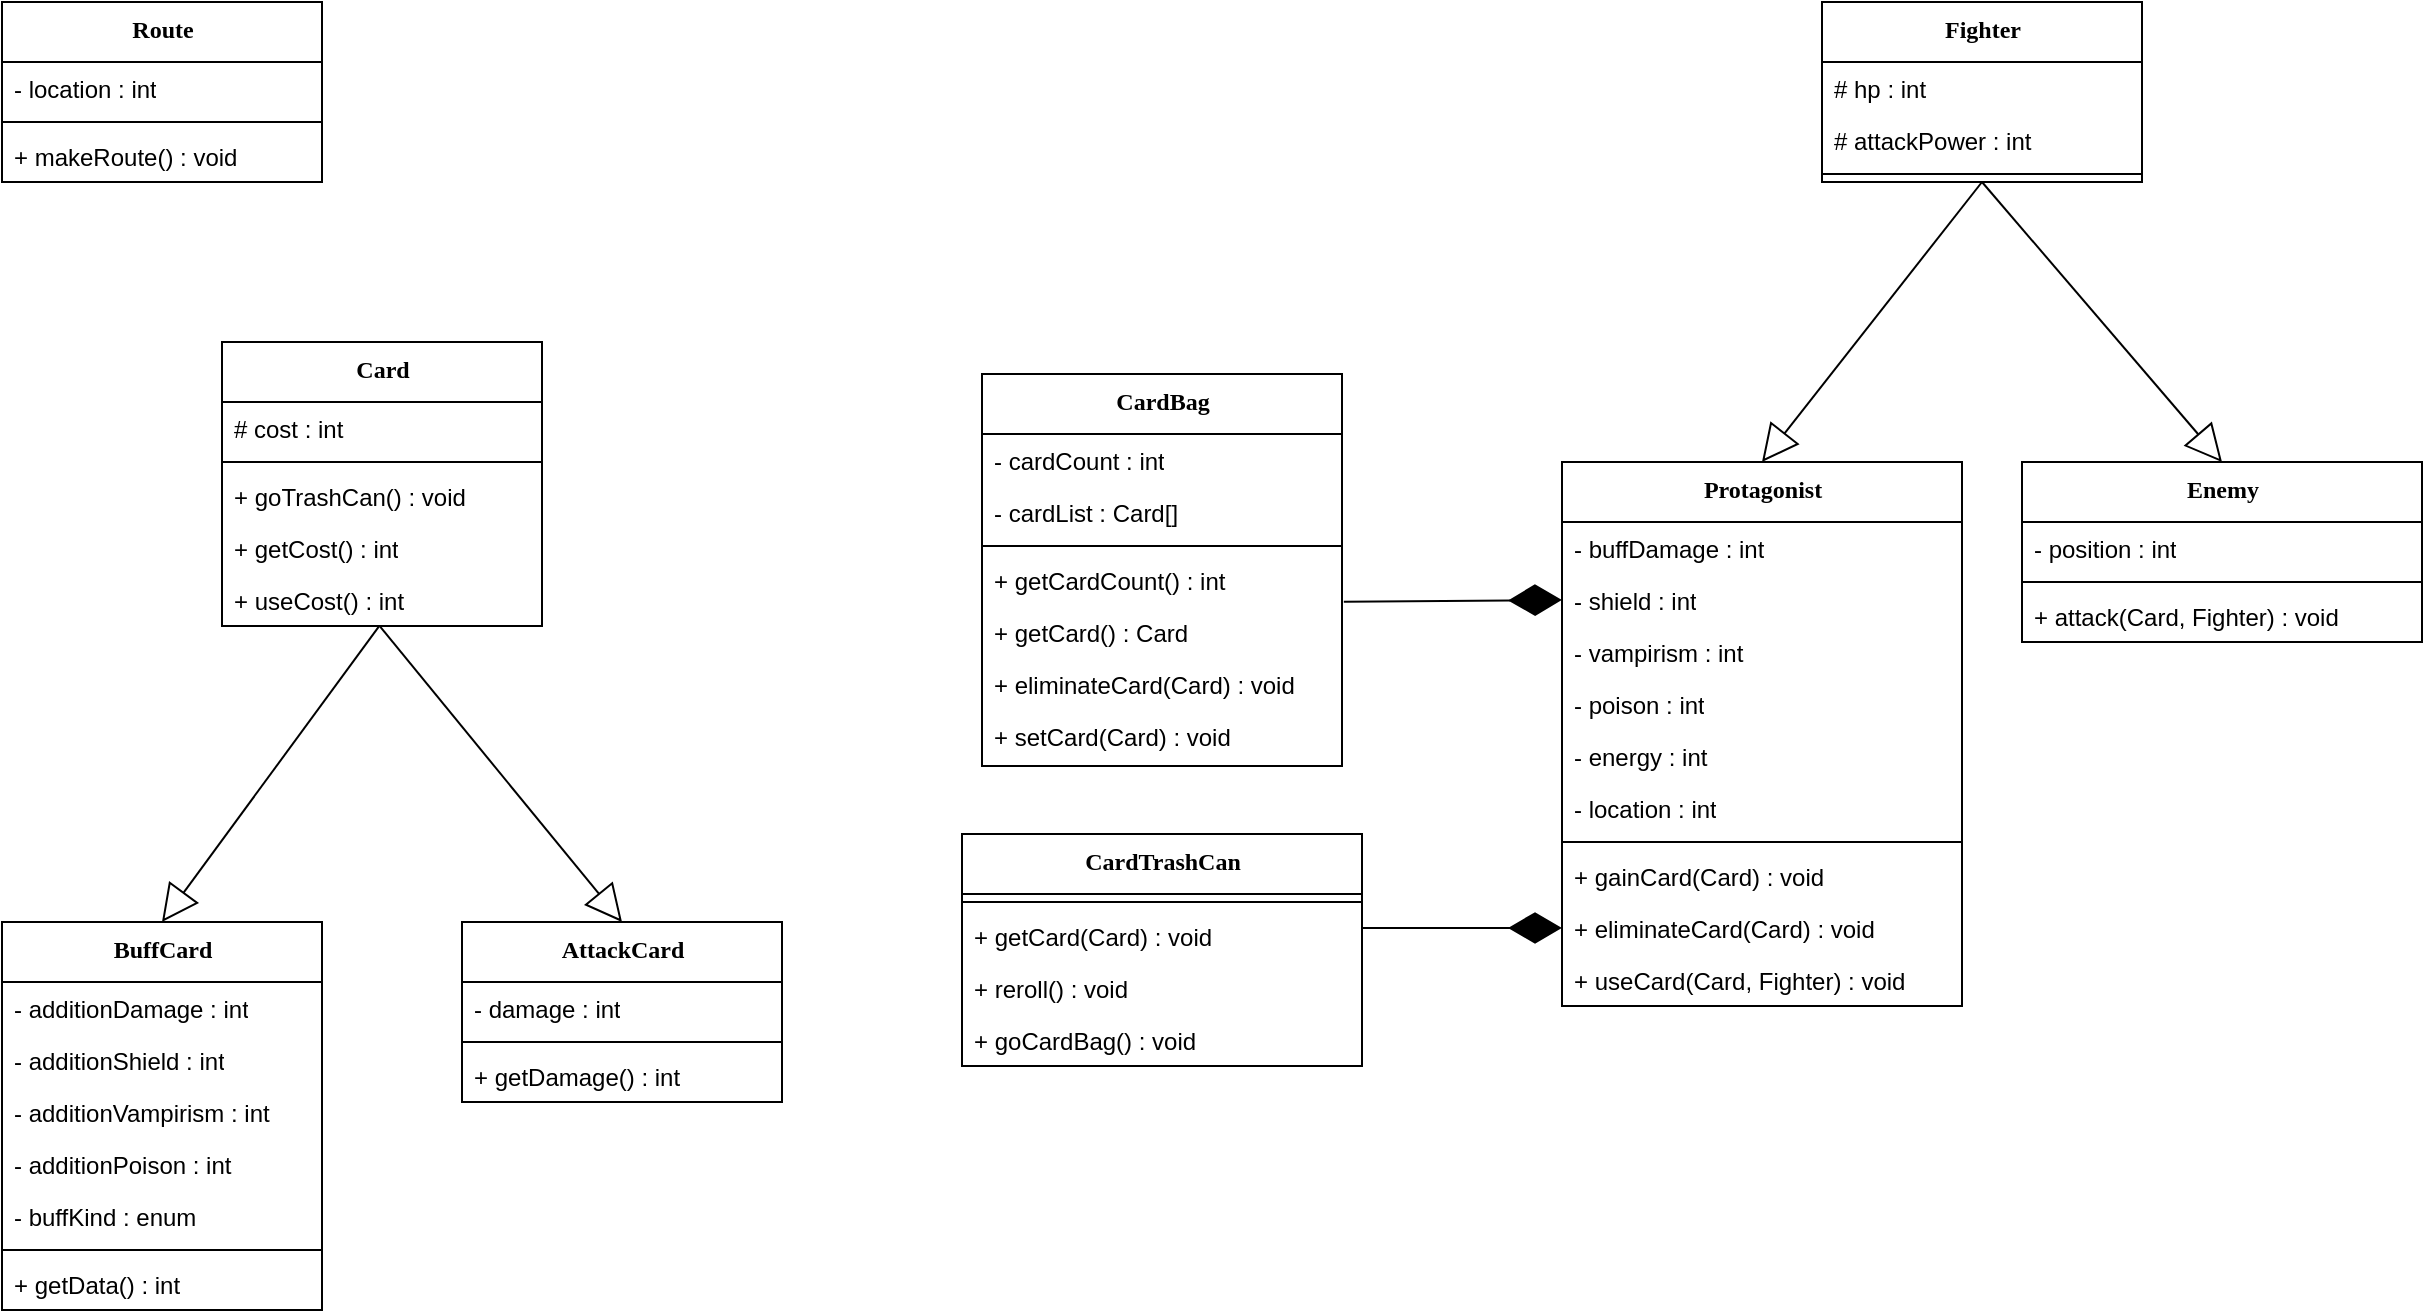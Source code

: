 <mxfile version="21.2.4" type="github">
  <diagram name="Page-1" id="9f46799a-70d6-7492-0946-bef42562c5a5">
    <mxGraphModel dx="1990" dy="373" grid="1" gridSize="10" guides="0" tooltips="1" connect="1" arrows="1" fold="1" page="1" pageScale="1" pageWidth="1100" pageHeight="850" background="none" math="0" shadow="0">
      <root>
        <mxCell id="0" />
        <mxCell id="1" parent="0" />
        <mxCell id="78961159f06e98e8-17" value="Fighter" style="swimlane;html=1;fontStyle=1;align=center;verticalAlign=top;childLayout=stackLayout;horizontal=1;startSize=30;horizontalStack=0;resizeParent=1;resizeLast=0;collapsible=1;marginBottom=0;swimlaneFillColor=#ffffff;rounded=0;shadow=0;comic=0;labelBackgroundColor=none;strokeWidth=1;fillColor=none;fontFamily=Verdana;fontSize=12" parent="1" vertex="1">
          <mxGeometry x="-190" width="160" height="90" as="geometry" />
        </mxCell>
        <mxCell id="78961159f06e98e8-21" value="# hp : int" style="text;html=1;strokeColor=none;fillColor=none;align=left;verticalAlign=top;spacingLeft=4;spacingRight=4;whiteSpace=wrap;overflow=hidden;rotatable=0;points=[[0,0.5],[1,0.5]];portConstraint=eastwest;" parent="78961159f06e98e8-17" vertex="1">
          <mxGeometry y="30" width="160" height="26" as="geometry" />
        </mxCell>
        <mxCell id="78961159f06e98e8-23" value="# attackPower : int" style="text;html=1;strokeColor=none;fillColor=none;align=left;verticalAlign=top;spacingLeft=4;spacingRight=4;whiteSpace=wrap;overflow=hidden;rotatable=0;points=[[0,0.5],[1,0.5]];portConstraint=eastwest;" parent="78961159f06e98e8-17" vertex="1">
          <mxGeometry y="56" width="160" height="26" as="geometry" />
        </mxCell>
        <mxCell id="78961159f06e98e8-19" value="" style="line;html=1;strokeWidth=1;fillColor=none;align=left;verticalAlign=middle;spacingTop=-1;spacingLeft=3;spacingRight=3;rotatable=0;labelPosition=right;points=[];portConstraint=eastwest;" parent="78961159f06e98e8-17" vertex="1">
          <mxGeometry y="82" width="160" height="8" as="geometry" />
        </mxCell>
        <mxCell id="thzJnyEdtacLwDfl-o7J-1" value="Protagonist" style="swimlane;html=1;fontStyle=1;align=center;verticalAlign=top;childLayout=stackLayout;horizontal=1;startSize=30;horizontalStack=0;resizeParent=1;resizeLast=0;collapsible=1;marginBottom=0;swimlaneFillColor=#ffffff;rounded=0;shadow=0;comic=0;labelBackgroundColor=none;strokeWidth=1;fillColor=none;fontFamily=Verdana;fontSize=12" parent="1" vertex="1">
          <mxGeometry x="-320" y="230" width="200" height="272" as="geometry" />
        </mxCell>
        <mxCell id="thzJnyEdtacLwDfl-o7J-2" value="- buffDamage : int" style="text;html=1;strokeColor=none;fillColor=none;align=left;verticalAlign=top;spacingLeft=4;spacingRight=4;whiteSpace=wrap;overflow=hidden;rotatable=0;points=[[0,0.5],[1,0.5]];portConstraint=eastwest;" parent="thzJnyEdtacLwDfl-o7J-1" vertex="1">
          <mxGeometry y="30" width="200" height="26" as="geometry" />
        </mxCell>
        <mxCell id="thzJnyEdtacLwDfl-o7J-3" value="- shield : int" style="text;html=1;strokeColor=none;fillColor=none;align=left;verticalAlign=top;spacingLeft=4;spacingRight=4;whiteSpace=wrap;overflow=hidden;rotatable=0;points=[[0,0.5],[1,0.5]];portConstraint=eastwest;" parent="thzJnyEdtacLwDfl-o7J-1" vertex="1">
          <mxGeometry y="56" width="200" height="26" as="geometry" />
        </mxCell>
        <mxCell id="thzJnyEdtacLwDfl-o7J-6" value="-&amp;nbsp;vampirism&lt;span style=&quot;background-color: initial;&quot;&gt;&amp;nbsp;: int&lt;/span&gt;" style="text;html=1;strokeColor=none;fillColor=none;align=left;verticalAlign=top;spacingLeft=4;spacingRight=4;whiteSpace=wrap;overflow=hidden;rotatable=0;points=[[0,0.5],[1,0.5]];portConstraint=eastwest;" parent="thzJnyEdtacLwDfl-o7J-1" vertex="1">
          <mxGeometry y="82" width="200" height="26" as="geometry" />
        </mxCell>
        <mxCell id="thzJnyEdtacLwDfl-o7J-57" value="- poison&lt;span style=&quot;background-color: initial;&quot;&gt;&amp;nbsp;: int&lt;/span&gt;" style="text;html=1;strokeColor=none;fillColor=none;align=left;verticalAlign=top;spacingLeft=4;spacingRight=4;whiteSpace=wrap;overflow=hidden;rotatable=0;points=[[0,0.5],[1,0.5]];portConstraint=eastwest;" parent="thzJnyEdtacLwDfl-o7J-1" vertex="1">
          <mxGeometry y="108" width="200" height="26" as="geometry" />
        </mxCell>
        <mxCell id="thzJnyEdtacLwDfl-o7J-7" value="- energy&amp;nbsp;&lt;span style=&quot;background-color: initial;&quot;&gt;: int&lt;/span&gt;" style="text;html=1;strokeColor=none;fillColor=none;align=left;verticalAlign=top;spacingLeft=4;spacingRight=4;whiteSpace=wrap;overflow=hidden;rotatable=0;points=[[0,0.5],[1,0.5]];portConstraint=eastwest;" parent="thzJnyEdtacLwDfl-o7J-1" vertex="1">
          <mxGeometry y="134" width="200" height="26" as="geometry" />
        </mxCell>
        <mxCell id="thzJnyEdtacLwDfl-o7J-9" value="- location&amp;nbsp;&lt;span style=&quot;background-color: initial;&quot;&gt;: int&lt;/span&gt;" style="text;html=1;strokeColor=none;fillColor=none;align=left;verticalAlign=top;spacingLeft=4;spacingRight=4;whiteSpace=wrap;overflow=hidden;rotatable=0;points=[[0,0.5],[1,0.5]];portConstraint=eastwest;" parent="thzJnyEdtacLwDfl-o7J-1" vertex="1">
          <mxGeometry y="160" width="200" height="26" as="geometry" />
        </mxCell>
        <mxCell id="thzJnyEdtacLwDfl-o7J-4" value="" style="line;html=1;strokeWidth=1;fillColor=none;align=left;verticalAlign=middle;spacingTop=-1;spacingLeft=3;spacingRight=3;rotatable=0;labelPosition=right;points=[];portConstraint=eastwest;" parent="thzJnyEdtacLwDfl-o7J-1" vertex="1">
          <mxGeometry y="186" width="200" height="8" as="geometry" />
        </mxCell>
        <mxCell id="thzJnyEdtacLwDfl-o7J-5" value="+ gainCard(Card) : void" style="text;html=1;strokeColor=none;fillColor=none;align=left;verticalAlign=top;spacingLeft=4;spacingRight=4;whiteSpace=wrap;overflow=hidden;rotatable=0;points=[[0,0.5],[1,0.5]];portConstraint=eastwest;" parent="thzJnyEdtacLwDfl-o7J-1" vertex="1">
          <mxGeometry y="194" width="200" height="26" as="geometry" />
        </mxCell>
        <mxCell id="thzJnyEdtacLwDfl-o7J-10" value="+ eliminateCard(Card) : void" style="text;html=1;strokeColor=none;fillColor=none;align=left;verticalAlign=top;spacingLeft=4;spacingRight=4;whiteSpace=wrap;overflow=hidden;rotatable=0;points=[[0,0.5],[1,0.5]];portConstraint=eastwest;" parent="thzJnyEdtacLwDfl-o7J-1" vertex="1">
          <mxGeometry y="220" width="200" height="26" as="geometry" />
        </mxCell>
        <mxCell id="thzJnyEdtacLwDfl-o7J-48" value="+ useCard(Card, Fighter) : void" style="text;html=1;strokeColor=none;fillColor=none;align=left;verticalAlign=top;spacingLeft=4;spacingRight=4;whiteSpace=wrap;overflow=hidden;rotatable=0;points=[[0,0.5],[1,0.5]];portConstraint=eastwest;" parent="thzJnyEdtacLwDfl-o7J-1" vertex="1">
          <mxGeometry y="246" width="200" height="26" as="geometry" />
        </mxCell>
        <mxCell id="thzJnyEdtacLwDfl-o7J-11" value="CardBag" style="swimlane;html=1;fontStyle=1;align=center;verticalAlign=top;childLayout=stackLayout;horizontal=1;startSize=30;horizontalStack=0;resizeParent=1;resizeLast=0;collapsible=1;marginBottom=0;swimlaneFillColor=#ffffff;rounded=0;shadow=0;comic=0;labelBackgroundColor=none;strokeWidth=1;fillColor=none;fontFamily=Verdana;fontSize=12" parent="1" vertex="1">
          <mxGeometry x="-610" y="186" width="180" height="196" as="geometry" />
        </mxCell>
        <mxCell id="2mwj3lE7SouYitQmHwuE-5" value="- cardCount : int" style="text;html=1;strokeColor=none;fillColor=none;align=left;verticalAlign=top;spacingLeft=4;spacingRight=4;whiteSpace=wrap;overflow=hidden;rotatable=0;points=[[0,0.5],[1,0.5]];portConstraint=eastwest;" parent="thzJnyEdtacLwDfl-o7J-11" vertex="1">
          <mxGeometry y="30" width="180" height="26" as="geometry" />
        </mxCell>
        <mxCell id="9kamUGfxSUMgOAKU8qCw-1" value="- cardList : Card[]" style="text;html=1;strokeColor=none;fillColor=none;align=left;verticalAlign=top;spacingLeft=4;spacingRight=4;whiteSpace=wrap;overflow=hidden;rotatable=0;points=[[0,0.5],[1,0.5]];portConstraint=eastwest;" vertex="1" parent="thzJnyEdtacLwDfl-o7J-11">
          <mxGeometry y="56" width="180" height="26" as="geometry" />
        </mxCell>
        <mxCell id="thzJnyEdtacLwDfl-o7J-17" value="" style="line;html=1;strokeWidth=1;fillColor=none;align=left;verticalAlign=middle;spacingTop=-1;spacingLeft=3;spacingRight=3;rotatable=0;labelPosition=right;points=[];portConstraint=eastwest;" parent="thzJnyEdtacLwDfl-o7J-11" vertex="1">
          <mxGeometry y="82" width="180" height="8" as="geometry" />
        </mxCell>
        <mxCell id="2mwj3lE7SouYitQmHwuE-6" value="+ getCardCount() : int" style="text;html=1;strokeColor=none;fillColor=none;align=left;verticalAlign=top;spacingLeft=4;spacingRight=4;whiteSpace=wrap;overflow=hidden;rotatable=0;points=[[0,0.5],[1,0.5]];portConstraint=eastwest;" parent="thzJnyEdtacLwDfl-o7J-11" vertex="1">
          <mxGeometry y="90" width="180" height="26" as="geometry" />
        </mxCell>
        <mxCell id="2mwj3lE7SouYitQmHwuE-7" value="+ getCard() : Card" style="text;html=1;strokeColor=none;fillColor=none;align=left;verticalAlign=top;spacingLeft=4;spacingRight=4;whiteSpace=wrap;overflow=hidden;rotatable=0;points=[[0,0.5],[1,0.5]];portConstraint=eastwest;" parent="thzJnyEdtacLwDfl-o7J-11" vertex="1">
          <mxGeometry y="116" width="180" height="26" as="geometry" />
        </mxCell>
        <mxCell id="2mwj3lE7SouYitQmHwuE-11" value="+ eliminateCard(Card) : void" style="text;html=1;strokeColor=none;fillColor=none;align=left;verticalAlign=top;spacingLeft=4;spacingRight=4;whiteSpace=wrap;overflow=hidden;rotatable=0;points=[[0,0.5],[1,0.5]];portConstraint=eastwest;" parent="thzJnyEdtacLwDfl-o7J-11" vertex="1">
          <mxGeometry y="142" width="180" height="26" as="geometry" />
        </mxCell>
        <mxCell id="thzJnyEdtacLwDfl-o7J-19" value="+ setCard(Card) : void" style="text;html=1;strokeColor=none;fillColor=none;align=left;verticalAlign=top;spacingLeft=4;spacingRight=4;whiteSpace=wrap;overflow=hidden;rotatable=0;points=[[0,0.5],[1,0.5]];portConstraint=eastwest;" parent="thzJnyEdtacLwDfl-o7J-11" vertex="1">
          <mxGeometry y="168" width="180" height="28" as="geometry" />
        </mxCell>
        <mxCell id="thzJnyEdtacLwDfl-o7J-20" value="CardTrashCan" style="swimlane;html=1;fontStyle=1;align=center;verticalAlign=top;childLayout=stackLayout;horizontal=1;startSize=30;horizontalStack=0;resizeParent=1;resizeLast=0;collapsible=1;marginBottom=0;swimlaneFillColor=#ffffff;rounded=0;shadow=0;comic=0;labelBackgroundColor=none;strokeWidth=1;fillColor=none;fontFamily=Verdana;fontSize=12" parent="1" vertex="1">
          <mxGeometry x="-620" y="416" width="200" height="116" as="geometry">
            <mxRectangle x="-320" y="490" width="130" height="30" as="alternateBounds" />
          </mxGeometry>
        </mxCell>
        <mxCell id="thzJnyEdtacLwDfl-o7J-26" value="" style="line;html=1;strokeWidth=1;fillColor=none;align=left;verticalAlign=middle;spacingTop=-1;spacingLeft=3;spacingRight=3;rotatable=0;labelPosition=right;points=[];portConstraint=eastwest;" parent="thzJnyEdtacLwDfl-o7J-20" vertex="1">
          <mxGeometry y="30" width="200" height="8" as="geometry" />
        </mxCell>
        <mxCell id="thzJnyEdtacLwDfl-o7J-27" value="+ getCard(Card) : void" style="text;html=1;strokeColor=none;fillColor=none;align=left;verticalAlign=top;spacingLeft=4;spacingRight=4;whiteSpace=wrap;overflow=hidden;rotatable=0;points=[[0,0.5],[1,0.5]];portConstraint=eastwest;" parent="thzJnyEdtacLwDfl-o7J-20" vertex="1">
          <mxGeometry y="38" width="200" height="26" as="geometry" />
        </mxCell>
        <mxCell id="thzJnyEdtacLwDfl-o7J-28" value="+ reroll() : void" style="text;html=1;strokeColor=none;fillColor=none;align=left;verticalAlign=top;spacingLeft=4;spacingRight=4;whiteSpace=wrap;overflow=hidden;rotatable=0;points=[[0,0.5],[1,0.5]];portConstraint=eastwest;" parent="thzJnyEdtacLwDfl-o7J-20" vertex="1">
          <mxGeometry y="64" width="200" height="26" as="geometry" />
        </mxCell>
        <mxCell id="thzJnyEdtacLwDfl-o7J-49" value="+ goCardBag() : void" style="text;html=1;strokeColor=none;fillColor=none;align=left;verticalAlign=top;spacingLeft=4;spacingRight=4;whiteSpace=wrap;overflow=hidden;rotatable=0;points=[[0,0.5],[1,0.5]];portConstraint=eastwest;" parent="thzJnyEdtacLwDfl-o7J-20" vertex="1">
          <mxGeometry y="90" width="200" height="26" as="geometry" />
        </mxCell>
        <mxCell id="thzJnyEdtacLwDfl-o7J-30" value="AttackCard" style="swimlane;html=1;fontStyle=1;align=center;verticalAlign=top;childLayout=stackLayout;horizontal=1;startSize=30;horizontalStack=0;resizeParent=1;resizeLast=0;collapsible=1;marginBottom=0;swimlaneFillColor=#ffffff;rounded=0;shadow=0;comic=0;labelBackgroundColor=none;strokeWidth=1;fillColor=none;fontFamily=Verdana;fontSize=12" parent="1" vertex="1">
          <mxGeometry x="-870" y="460" width="160" height="90" as="geometry" />
        </mxCell>
        <mxCell id="thzJnyEdtacLwDfl-o7J-33" value="- damage : int" style="text;html=1;strokeColor=none;fillColor=none;align=left;verticalAlign=top;spacingLeft=4;spacingRight=4;whiteSpace=wrap;overflow=hidden;rotatable=0;points=[[0,0.5],[1,0.5]];portConstraint=eastwest;" parent="thzJnyEdtacLwDfl-o7J-30" vertex="1">
          <mxGeometry y="30" width="160" height="26" as="geometry" />
        </mxCell>
        <mxCell id="thzJnyEdtacLwDfl-o7J-31" value="" style="line;html=1;strokeWidth=1;fillColor=none;align=left;verticalAlign=middle;spacingTop=-1;spacingLeft=3;spacingRight=3;rotatable=0;labelPosition=right;points=[];portConstraint=eastwest;" parent="thzJnyEdtacLwDfl-o7J-30" vertex="1">
          <mxGeometry y="56" width="160" height="8" as="geometry" />
        </mxCell>
        <mxCell id="thzJnyEdtacLwDfl-o7J-47" value="+ getDamage() : int" style="text;html=1;strokeColor=none;fillColor=none;align=left;verticalAlign=top;spacingLeft=4;spacingRight=4;whiteSpace=wrap;overflow=hidden;rotatable=0;points=[[0,0.5],[1,0.5]];portConstraint=eastwest;" parent="thzJnyEdtacLwDfl-o7J-30" vertex="1">
          <mxGeometry y="64" width="160" height="26" as="geometry" />
        </mxCell>
        <mxCell id="thzJnyEdtacLwDfl-o7J-35" value="Card" style="swimlane;html=1;fontStyle=1;align=center;verticalAlign=top;childLayout=stackLayout;horizontal=1;startSize=30;horizontalStack=0;resizeParent=1;resizeLast=0;collapsible=1;marginBottom=0;swimlaneFillColor=#ffffff;rounded=0;shadow=0;comic=0;labelBackgroundColor=none;strokeWidth=1;fillColor=none;fontFamily=Verdana;fontSize=12" parent="1" vertex="1">
          <mxGeometry x="-990" y="170" width="160" height="142" as="geometry" />
        </mxCell>
        <mxCell id="thzJnyEdtacLwDfl-o7J-37" value="# cost : int" style="text;html=1;strokeColor=none;fillColor=none;align=left;verticalAlign=top;spacingLeft=4;spacingRight=4;whiteSpace=wrap;overflow=hidden;rotatable=0;points=[[0,0.5],[1,0.5]];portConstraint=eastwest;" parent="thzJnyEdtacLwDfl-o7J-35" vertex="1">
          <mxGeometry y="30" width="160" height="26" as="geometry" />
        </mxCell>
        <mxCell id="thzJnyEdtacLwDfl-o7J-38" value="" style="line;html=1;strokeWidth=1;fillColor=none;align=left;verticalAlign=middle;spacingTop=-1;spacingLeft=3;spacingRight=3;rotatable=0;labelPosition=right;points=[];portConstraint=eastwest;" parent="thzJnyEdtacLwDfl-o7J-35" vertex="1">
          <mxGeometry y="56" width="160" height="8" as="geometry" />
        </mxCell>
        <mxCell id="thzJnyEdtacLwDfl-o7J-39" value="+ goTrashCan() : void" style="text;html=1;strokeColor=none;fillColor=none;align=left;verticalAlign=top;spacingLeft=4;spacingRight=4;whiteSpace=wrap;overflow=hidden;rotatable=0;points=[[0,0.5],[1,0.5]];portConstraint=eastwest;" parent="thzJnyEdtacLwDfl-o7J-35" vertex="1">
          <mxGeometry y="64" width="160" height="26" as="geometry" />
        </mxCell>
        <mxCell id="2mwj3lE7SouYitQmHwuE-9" value="+ getCost() : int" style="text;html=1;strokeColor=none;fillColor=none;align=left;verticalAlign=top;spacingLeft=4;spacingRight=4;whiteSpace=wrap;overflow=hidden;rotatable=0;points=[[0,0.5],[1,0.5]];portConstraint=eastwest;" parent="thzJnyEdtacLwDfl-o7J-35" vertex="1">
          <mxGeometry y="90" width="160" height="26" as="geometry" />
        </mxCell>
        <mxCell id="2mwj3lE7SouYitQmHwuE-10" value="+ useCost() : int" style="text;html=1;strokeColor=none;fillColor=none;align=left;verticalAlign=top;spacingLeft=4;spacingRight=4;whiteSpace=wrap;overflow=hidden;rotatable=0;points=[[0,0.5],[1,0.5]];portConstraint=eastwest;" parent="thzJnyEdtacLwDfl-o7J-35" vertex="1">
          <mxGeometry y="116" width="160" height="26" as="geometry" />
        </mxCell>
        <mxCell id="thzJnyEdtacLwDfl-o7J-43" value="BuffCard" style="swimlane;html=1;fontStyle=1;align=center;verticalAlign=top;childLayout=stackLayout;horizontal=1;startSize=30;horizontalStack=0;resizeParent=1;resizeLast=0;collapsible=1;marginBottom=0;swimlaneFillColor=#ffffff;rounded=0;shadow=0;comic=0;labelBackgroundColor=none;strokeWidth=1;fillColor=none;fontFamily=Verdana;fontSize=12" parent="1" vertex="1">
          <mxGeometry x="-1100" y="460" width="160" height="194" as="geometry" />
        </mxCell>
        <mxCell id="thzJnyEdtacLwDfl-o7J-44" value="- additionDamage : int" style="text;html=1;strokeColor=none;fillColor=none;align=left;verticalAlign=top;spacingLeft=4;spacingRight=4;whiteSpace=wrap;overflow=hidden;rotatable=0;points=[[0,0.5],[1,0.5]];portConstraint=eastwest;" parent="thzJnyEdtacLwDfl-o7J-43" vertex="1">
          <mxGeometry y="30" width="160" height="26" as="geometry" />
        </mxCell>
        <mxCell id="thzJnyEdtacLwDfl-o7J-55" value="- additionShield : int" style="text;html=1;strokeColor=none;fillColor=none;align=left;verticalAlign=top;spacingLeft=4;spacingRight=4;whiteSpace=wrap;overflow=hidden;rotatable=0;points=[[0,0.5],[1,0.5]];portConstraint=eastwest;" parent="thzJnyEdtacLwDfl-o7J-43" vertex="1">
          <mxGeometry y="56" width="160" height="26" as="geometry" />
        </mxCell>
        <mxCell id="thzJnyEdtacLwDfl-o7J-54" value="- additionVampirism : int" style="text;html=1;strokeColor=none;fillColor=none;align=left;verticalAlign=top;spacingLeft=4;spacingRight=4;whiteSpace=wrap;overflow=hidden;rotatable=0;points=[[0,0.5],[1,0.5]];portConstraint=eastwest;" parent="thzJnyEdtacLwDfl-o7J-43" vertex="1">
          <mxGeometry y="82" width="160" height="26" as="geometry" />
        </mxCell>
        <mxCell id="thzJnyEdtacLwDfl-o7J-56" value="- additionPoison : int" style="text;html=1;strokeColor=none;fillColor=none;align=left;verticalAlign=top;spacingLeft=4;spacingRight=4;whiteSpace=wrap;overflow=hidden;rotatable=0;points=[[0,0.5],[1,0.5]];portConstraint=eastwest;" parent="thzJnyEdtacLwDfl-o7J-43" vertex="1">
          <mxGeometry y="108" width="160" height="26" as="geometry" />
        </mxCell>
        <mxCell id="thzJnyEdtacLwDfl-o7J-59" value="- buffKind : enum" style="text;html=1;strokeColor=none;fillColor=none;align=left;verticalAlign=top;spacingLeft=4;spacingRight=4;whiteSpace=wrap;overflow=hidden;rotatable=0;points=[[0,0.5],[1,0.5]];portConstraint=eastwest;" parent="thzJnyEdtacLwDfl-o7J-43" vertex="1">
          <mxGeometry y="134" width="160" height="26" as="geometry" />
        </mxCell>
        <mxCell id="thzJnyEdtacLwDfl-o7J-45" value="" style="line;html=1;strokeWidth=1;fillColor=none;align=left;verticalAlign=middle;spacingTop=-1;spacingLeft=3;spacingRight=3;rotatable=0;labelPosition=right;points=[];portConstraint=eastwest;" parent="thzJnyEdtacLwDfl-o7J-43" vertex="1">
          <mxGeometry y="160" width="160" height="8" as="geometry" />
        </mxCell>
        <mxCell id="2mwj3lE7SouYitQmHwuE-1" value="+ getData() : int" style="text;html=1;strokeColor=none;fillColor=none;align=left;verticalAlign=top;spacingLeft=4;spacingRight=4;whiteSpace=wrap;overflow=hidden;rotatable=0;points=[[0,0.5],[1,0.5]];portConstraint=eastwest;" parent="thzJnyEdtacLwDfl-o7J-43" vertex="1">
          <mxGeometry y="168" width="160" height="22" as="geometry" />
        </mxCell>
        <mxCell id="2mwj3lE7SouYitQmHwuE-15" value="" style="endArrow=block;endSize=16;endFill=0;html=1;rounded=0;entryX=0.5;entryY=0;entryDx=0;entryDy=0;exitX=0.493;exitY=1.004;exitDx=0;exitDy=0;exitPerimeter=0;" parent="1" source="2mwj3lE7SouYitQmHwuE-10" target="thzJnyEdtacLwDfl-o7J-30" edge="1">
          <mxGeometry width="160" relative="1" as="geometry">
            <mxPoint x="-940" y="246" as="sourcePoint" />
            <mxPoint x="-780" y="246" as="targetPoint" />
          </mxGeometry>
        </mxCell>
        <mxCell id="2mwj3lE7SouYitQmHwuE-16" value="" style="endArrow=block;endSize=16;endFill=0;html=1;rounded=0;entryX=0.5;entryY=0;entryDx=0;entryDy=0;exitX=0.49;exitY=1.013;exitDx=0;exitDy=0;exitPerimeter=0;" parent="1" source="2mwj3lE7SouYitQmHwuE-10" target="thzJnyEdtacLwDfl-o7J-43" edge="1">
          <mxGeometry width="160" relative="1" as="geometry">
            <mxPoint x="-930" y="256" as="sourcePoint" />
            <mxPoint x="-790" y="149" as="targetPoint" />
          </mxGeometry>
        </mxCell>
        <mxCell id="2mwj3lE7SouYitQmHwuE-18" value="Enemy" style="swimlane;html=1;fontStyle=1;align=center;verticalAlign=top;childLayout=stackLayout;horizontal=1;startSize=30;horizontalStack=0;resizeParent=1;resizeLast=0;collapsible=1;marginBottom=0;swimlaneFillColor=#ffffff;rounded=0;shadow=0;comic=0;labelBackgroundColor=none;strokeWidth=1;fillColor=none;fontFamily=Verdana;fontSize=12" parent="1" vertex="1">
          <mxGeometry x="-90" y="230" width="200" height="90" as="geometry" />
        </mxCell>
        <mxCell id="2mwj3lE7SouYitQmHwuE-24" value="- position&amp;nbsp;&lt;span style=&quot;background-color: initial;&quot;&gt;: int&lt;/span&gt;" style="text;html=1;strokeColor=none;fillColor=none;align=left;verticalAlign=top;spacingLeft=4;spacingRight=4;whiteSpace=wrap;overflow=hidden;rotatable=0;points=[[0,0.5],[1,0.5]];portConstraint=eastwest;" parent="2mwj3lE7SouYitQmHwuE-18" vertex="1">
          <mxGeometry y="30" width="200" height="26" as="geometry" />
        </mxCell>
        <mxCell id="2mwj3lE7SouYitQmHwuE-25" value="" style="line;html=1;strokeWidth=1;fillColor=none;align=left;verticalAlign=middle;spacingTop=-1;spacingLeft=3;spacingRight=3;rotatable=0;labelPosition=right;points=[];portConstraint=eastwest;" parent="2mwj3lE7SouYitQmHwuE-18" vertex="1">
          <mxGeometry y="56" width="200" height="8" as="geometry" />
        </mxCell>
        <mxCell id="2mwj3lE7SouYitQmHwuE-28" value="+ attack(Card, Fighter) : void" style="text;html=1;strokeColor=none;fillColor=none;align=left;verticalAlign=top;spacingLeft=4;spacingRight=4;whiteSpace=wrap;overflow=hidden;rotatable=0;points=[[0,0.5],[1,0.5]];portConstraint=eastwest;" parent="2mwj3lE7SouYitQmHwuE-18" vertex="1">
          <mxGeometry y="64" width="200" height="26" as="geometry" />
        </mxCell>
        <mxCell id="2mwj3lE7SouYitQmHwuE-29" value="" style="endArrow=block;endSize=16;endFill=0;html=1;rounded=0;entryX=0.5;entryY=0;entryDx=0;entryDy=0;exitX=0.5;exitY=1;exitDx=0;exitDy=0;" parent="1" source="78961159f06e98e8-17" target="thzJnyEdtacLwDfl-o7J-1" edge="1">
          <mxGeometry width="160" relative="1" as="geometry">
            <mxPoint x="-120" y="194" as="sourcePoint" />
            <mxPoint x="20" y="86" as="targetPoint" />
          </mxGeometry>
        </mxCell>
        <mxCell id="2mwj3lE7SouYitQmHwuE-30" value="" style="endArrow=block;endSize=16;endFill=0;html=1;rounded=0;entryX=0.5;entryY=0;entryDx=0;entryDy=0;exitX=0.5;exitY=1;exitDx=0;exitDy=0;" parent="1" source="78961159f06e98e8-17" target="2mwj3lE7SouYitQmHwuE-18" edge="1">
          <mxGeometry width="160" relative="1" as="geometry">
            <mxPoint x="20" y="146" as="sourcePoint" />
            <mxPoint x="-160" y="236" as="targetPoint" />
          </mxGeometry>
        </mxCell>
        <mxCell id="2mwj3lE7SouYitQmHwuE-37" value="" style="endArrow=diamondThin;endFill=1;endSize=24;html=1;rounded=0;entryX=0;entryY=0.5;entryDx=0;entryDy=0;exitX=1.005;exitY=-0.084;exitDx=0;exitDy=0;exitPerimeter=0;" parent="1" source="2mwj3lE7SouYitQmHwuE-7" target="thzJnyEdtacLwDfl-o7J-3" edge="1">
          <mxGeometry width="160" relative="1" as="geometry">
            <mxPoint x="-420" y="286" as="sourcePoint" />
            <mxPoint x="-340" y="286" as="targetPoint" />
            <Array as="points" />
          </mxGeometry>
        </mxCell>
        <mxCell id="2mwj3lE7SouYitQmHwuE-38" value="" style="endArrow=diamondThin;endFill=1;endSize=24;html=1;rounded=0;entryX=0;entryY=0.5;entryDx=0;entryDy=0;exitX=1;exitY=0.346;exitDx=0;exitDy=0;exitPerimeter=0;" parent="1" source="thzJnyEdtacLwDfl-o7J-27" target="thzJnyEdtacLwDfl-o7J-10" edge="1">
          <mxGeometry width="160" relative="1" as="geometry">
            <mxPoint x="-420" y="309" as="sourcePoint" />
            <mxPoint x="-310" y="309" as="targetPoint" />
            <Array as="points" />
          </mxGeometry>
        </mxCell>
        <mxCell id="2mwj3lE7SouYitQmHwuE-39" value="Route" style="swimlane;html=1;fontStyle=1;align=center;verticalAlign=top;childLayout=stackLayout;horizontal=1;startSize=30;horizontalStack=0;resizeParent=1;resizeLast=0;collapsible=1;marginBottom=0;swimlaneFillColor=#ffffff;rounded=0;shadow=0;comic=0;labelBackgroundColor=none;strokeWidth=1;fillColor=none;fontFamily=Verdana;fontSize=12" parent="1" vertex="1">
          <mxGeometry x="-1100" width="160" height="90" as="geometry" />
        </mxCell>
        <mxCell id="2mwj3lE7SouYitQmHwuE-40" value="- location : int" style="text;html=1;strokeColor=none;fillColor=none;align=left;verticalAlign=top;spacingLeft=4;spacingRight=4;whiteSpace=wrap;overflow=hidden;rotatable=0;points=[[0,0.5],[1,0.5]];portConstraint=eastwest;" parent="2mwj3lE7SouYitQmHwuE-39" vertex="1">
          <mxGeometry y="30" width="160" height="26" as="geometry" />
        </mxCell>
        <mxCell id="2mwj3lE7SouYitQmHwuE-41" value="" style="line;html=1;strokeWidth=1;fillColor=none;align=left;verticalAlign=middle;spacingTop=-1;spacingLeft=3;spacingRight=3;rotatable=0;labelPosition=right;points=[];portConstraint=eastwest;" parent="2mwj3lE7SouYitQmHwuE-39" vertex="1">
          <mxGeometry y="56" width="160" height="8" as="geometry" />
        </mxCell>
        <mxCell id="2mwj3lE7SouYitQmHwuE-45" value="+ makeRoute() : void" style="text;html=1;strokeColor=none;fillColor=none;align=left;verticalAlign=top;spacingLeft=4;spacingRight=4;whiteSpace=wrap;overflow=hidden;rotatable=0;points=[[0,0.5],[1,0.5]];portConstraint=eastwest;" parent="2mwj3lE7SouYitQmHwuE-39" vertex="1">
          <mxGeometry y="64" width="160" height="26" as="geometry" />
        </mxCell>
      </root>
    </mxGraphModel>
  </diagram>
</mxfile>
